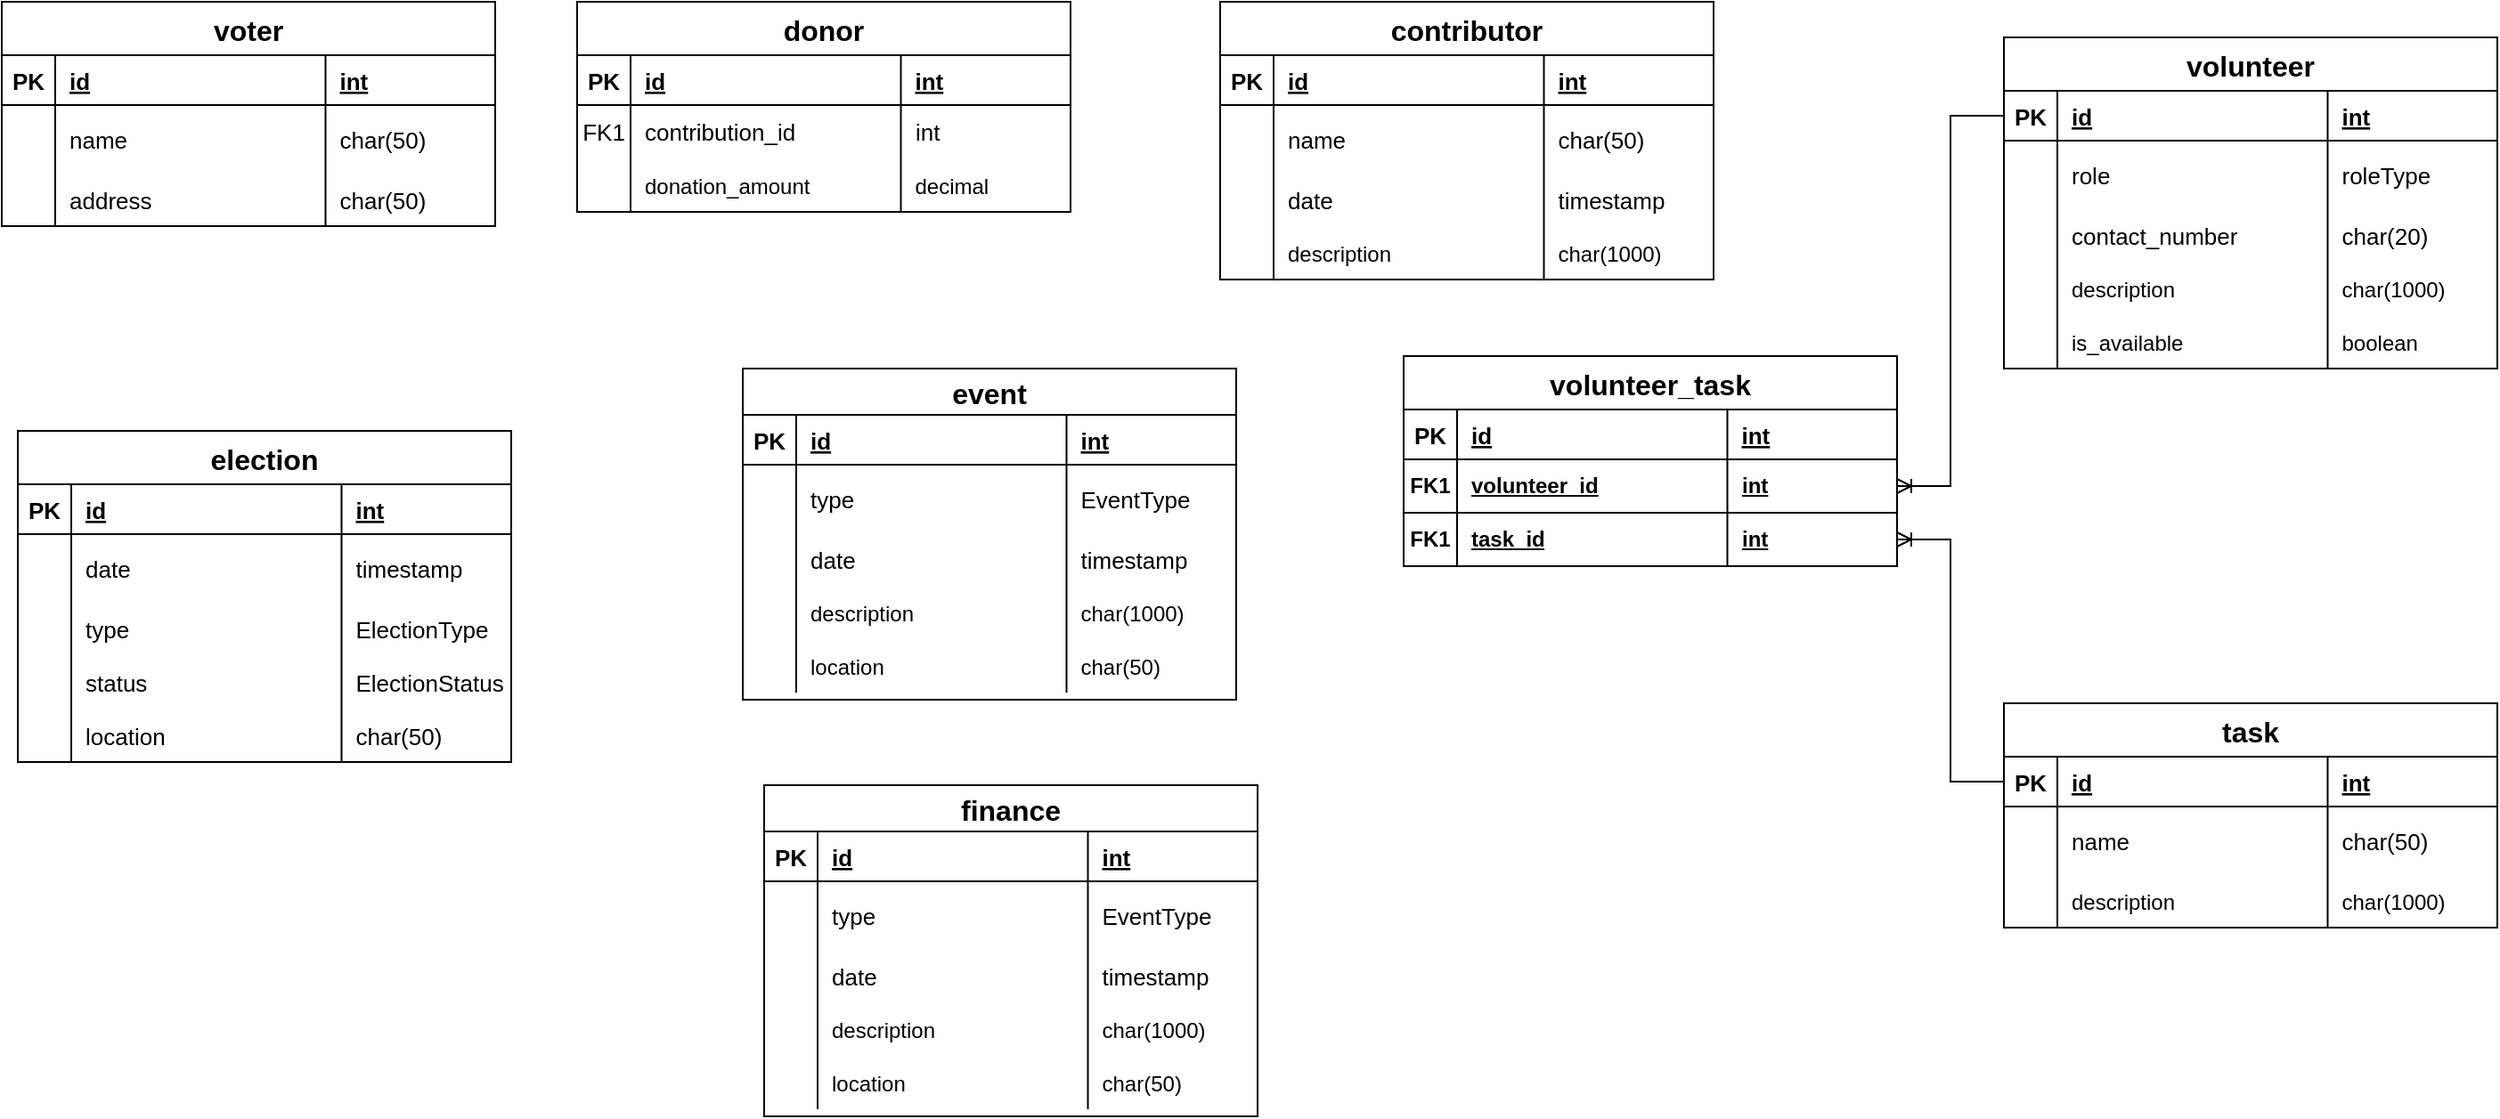 <mxfile version="24.1.0" type="github">
  <diagram id="R2lEEEUBdFMjLlhIrx00" name="Page-1">
    <mxGraphModel dx="1450" dy="930" grid="0" gridSize="10" guides="1" tooltips="1" connect="1" arrows="1" fold="1" page="0" pageScale="1" pageWidth="850" pageHeight="1100" math="0" shadow="0" extFonts="Permanent Marker^https://fonts.googleapis.com/css?family=Permanent+Marker">
      <root>
        <mxCell id="0" />
        <mxCell id="1" parent="0" />
        <mxCell id="C-vyLk0tnHw3VtMMgP7b-23" value="election" style="shape=table;startSize=30;container=1;collapsible=1;childLayout=tableLayout;fixedRows=1;rowLines=0;fontStyle=1;align=center;resizeLast=1;fillColor=#FFFFFF;strokeColor=#000000;fontSize=16;direction=east;flipH=0;flipV=0;" parent="1" vertex="1">
          <mxGeometry x="-100" y="177" width="277" height="186" as="geometry" />
        </mxCell>
        <mxCell id="C-vyLk0tnHw3VtMMgP7b-24" value="" style="shape=partialRectangle;collapsible=0;dropTarget=0;pointerEvents=0;fillColor=none;points=[[0,0.5],[1,0.5]];portConstraint=eastwest;top=0;left=0;right=0;bottom=1;" parent="C-vyLk0tnHw3VtMMgP7b-23" vertex="1">
          <mxGeometry y="30" width="277" height="28" as="geometry" />
        </mxCell>
        <mxCell id="C-vyLk0tnHw3VtMMgP7b-25" value="PK" style="shape=partialRectangle;overflow=hidden;connectable=0;fillColor=none;top=0;left=0;bottom=0;right=0;fontStyle=1;fontSize=13;" parent="C-vyLk0tnHw3VtMMgP7b-24" vertex="1">
          <mxGeometry width="30" height="28" as="geometry">
            <mxRectangle width="30" height="28" as="alternateBounds" />
          </mxGeometry>
        </mxCell>
        <mxCell id="C-vyLk0tnHw3VtMMgP7b-26" value="id" style="shape=partialRectangle;overflow=hidden;connectable=0;fillColor=none;top=0;left=0;bottom=0;right=0;align=left;spacingLeft=6;fontStyle=5;fontSize=13;" parent="C-vyLk0tnHw3VtMMgP7b-24" vertex="1">
          <mxGeometry x="30" width="151.75" height="28" as="geometry">
            <mxRectangle width="151.75" height="28" as="alternateBounds" />
          </mxGeometry>
        </mxCell>
        <mxCell id="NNGJsaR-nnO8Q21NY7YG-1" value="int" style="shape=partialRectangle;overflow=hidden;connectable=0;fillColor=none;top=0;left=0;bottom=0;right=0;align=left;spacingLeft=6;fontStyle=5;fontSize=13;" vertex="1" parent="C-vyLk0tnHw3VtMMgP7b-24">
          <mxGeometry x="181.75" width="95.25" height="28" as="geometry">
            <mxRectangle width="95.25" height="28" as="alternateBounds" />
          </mxGeometry>
        </mxCell>
        <mxCell id="C-vyLk0tnHw3VtMMgP7b-27" value="" style="shape=partialRectangle;collapsible=0;dropTarget=0;pointerEvents=0;fillColor=none;points=[[0,0.5],[1,0.5]];portConstraint=eastwest;top=0;left=0;right=0;bottom=0;" parent="C-vyLk0tnHw3VtMMgP7b-23" vertex="1">
          <mxGeometry y="58" width="277" height="38" as="geometry" />
        </mxCell>
        <mxCell id="C-vyLk0tnHw3VtMMgP7b-28" value="" style="shape=partialRectangle;overflow=hidden;connectable=0;fillColor=none;top=0;left=0;bottom=0;right=0;" parent="C-vyLk0tnHw3VtMMgP7b-27" vertex="1">
          <mxGeometry width="30" height="38" as="geometry">
            <mxRectangle width="30" height="38" as="alternateBounds" />
          </mxGeometry>
        </mxCell>
        <mxCell id="C-vyLk0tnHw3VtMMgP7b-29" value="date" style="shape=partialRectangle;overflow=hidden;connectable=0;fillColor=none;top=0;left=0;bottom=0;right=0;align=left;spacingLeft=6;fontColor=#000000;labelBackgroundColor=none;fontSize=13;" parent="C-vyLk0tnHw3VtMMgP7b-27" vertex="1">
          <mxGeometry x="30" width="151.75" height="38" as="geometry">
            <mxRectangle width="151.75" height="38" as="alternateBounds" />
          </mxGeometry>
        </mxCell>
        <mxCell id="NNGJsaR-nnO8Q21NY7YG-2" value="timestamp" style="shape=partialRectangle;overflow=hidden;connectable=0;fillColor=none;top=0;left=0;bottom=0;right=0;align=left;spacingLeft=6;fontColor=#000000;labelBackgroundColor=none;fontSize=13;" vertex="1" parent="C-vyLk0tnHw3VtMMgP7b-27">
          <mxGeometry x="181.75" width="95.25" height="38" as="geometry">
            <mxRectangle width="95.25" height="38" as="alternateBounds" />
          </mxGeometry>
        </mxCell>
        <mxCell id="NNGJsaR-nnO8Q21NY7YG-11" value="" style="shape=tableRow;horizontal=0;startSize=0;swimlaneHead=0;swimlaneBody=0;fillColor=none;collapsible=0;dropTarget=0;points=[[0,0.5],[1,0.5]];portConstraint=eastwest;top=0;left=0;right=0;bottom=0;" vertex="1" parent="C-vyLk0tnHw3VtMMgP7b-23">
          <mxGeometry y="96" width="277" height="30" as="geometry" />
        </mxCell>
        <mxCell id="NNGJsaR-nnO8Q21NY7YG-12" value="" style="shape=partialRectangle;connectable=0;fillColor=none;top=0;left=0;bottom=0;right=0;editable=1;overflow=hidden;" vertex="1" parent="NNGJsaR-nnO8Q21NY7YG-11">
          <mxGeometry width="30" height="30" as="geometry">
            <mxRectangle width="30" height="30" as="alternateBounds" />
          </mxGeometry>
        </mxCell>
        <mxCell id="NNGJsaR-nnO8Q21NY7YG-13" value="type" style="shape=partialRectangle;connectable=0;fillColor=none;top=0;left=0;bottom=0;right=0;align=left;spacingLeft=6;overflow=hidden;fontSize=13;" vertex="1" parent="NNGJsaR-nnO8Q21NY7YG-11">
          <mxGeometry x="30" width="151.75" height="30" as="geometry">
            <mxRectangle width="151.75" height="30" as="alternateBounds" />
          </mxGeometry>
        </mxCell>
        <mxCell id="NNGJsaR-nnO8Q21NY7YG-14" value="ElectionType" style="shape=partialRectangle;connectable=0;fillColor=none;top=0;left=0;bottom=0;right=0;align=left;spacingLeft=6;overflow=hidden;fontSize=13;" vertex="1" parent="NNGJsaR-nnO8Q21NY7YG-11">
          <mxGeometry x="181.75" width="95.25" height="30" as="geometry">
            <mxRectangle width="95.25" height="30" as="alternateBounds" />
          </mxGeometry>
        </mxCell>
        <mxCell id="NNGJsaR-nnO8Q21NY7YG-15" value="" style="shape=tableRow;horizontal=0;startSize=0;swimlaneHead=0;swimlaneBody=0;fillColor=none;collapsible=0;dropTarget=0;points=[[0,0.5],[1,0.5]];portConstraint=eastwest;top=0;left=0;right=0;bottom=0;" vertex="1" parent="C-vyLk0tnHw3VtMMgP7b-23">
          <mxGeometry y="126" width="277" height="30" as="geometry" />
        </mxCell>
        <mxCell id="NNGJsaR-nnO8Q21NY7YG-16" value="" style="shape=partialRectangle;connectable=0;fillColor=none;top=0;left=0;bottom=0;right=0;editable=1;overflow=hidden;" vertex="1" parent="NNGJsaR-nnO8Q21NY7YG-15">
          <mxGeometry width="30" height="30" as="geometry">
            <mxRectangle width="30" height="30" as="alternateBounds" />
          </mxGeometry>
        </mxCell>
        <mxCell id="NNGJsaR-nnO8Q21NY7YG-17" value="status" style="shape=partialRectangle;connectable=0;fillColor=none;top=0;left=0;bottom=0;right=0;align=left;spacingLeft=6;overflow=hidden;fontSize=13;" vertex="1" parent="NNGJsaR-nnO8Q21NY7YG-15">
          <mxGeometry x="30" width="151.75" height="30" as="geometry">
            <mxRectangle width="151.75" height="30" as="alternateBounds" />
          </mxGeometry>
        </mxCell>
        <mxCell id="NNGJsaR-nnO8Q21NY7YG-18" value="ElectionStatus" style="shape=partialRectangle;connectable=0;fillColor=none;top=0;left=0;bottom=0;right=0;align=left;spacingLeft=6;overflow=hidden;fontSize=13;" vertex="1" parent="NNGJsaR-nnO8Q21NY7YG-15">
          <mxGeometry x="181.75" width="95.25" height="30" as="geometry">
            <mxRectangle width="95.25" height="30" as="alternateBounds" />
          </mxGeometry>
        </mxCell>
        <mxCell id="NNGJsaR-nnO8Q21NY7YG-19" value="" style="shape=tableRow;horizontal=0;startSize=0;swimlaneHead=0;swimlaneBody=0;fillColor=none;collapsible=0;dropTarget=0;points=[[0,0.5],[1,0.5]];portConstraint=eastwest;top=0;left=0;right=0;bottom=0;" vertex="1" parent="C-vyLk0tnHw3VtMMgP7b-23">
          <mxGeometry y="156" width="277" height="30" as="geometry" />
        </mxCell>
        <mxCell id="NNGJsaR-nnO8Q21NY7YG-20" value="" style="shape=partialRectangle;connectable=0;fillColor=none;top=0;left=0;bottom=0;right=0;editable=1;overflow=hidden;" vertex="1" parent="NNGJsaR-nnO8Q21NY7YG-19">
          <mxGeometry width="30" height="30" as="geometry">
            <mxRectangle width="30" height="30" as="alternateBounds" />
          </mxGeometry>
        </mxCell>
        <mxCell id="NNGJsaR-nnO8Q21NY7YG-21" value="location" style="shape=partialRectangle;connectable=0;fillColor=none;top=0;left=0;bottom=0;right=0;align=left;spacingLeft=6;overflow=hidden;fontSize=13;" vertex="1" parent="NNGJsaR-nnO8Q21NY7YG-19">
          <mxGeometry x="30" width="151.75" height="30" as="geometry">
            <mxRectangle width="151.75" height="30" as="alternateBounds" />
          </mxGeometry>
        </mxCell>
        <mxCell id="NNGJsaR-nnO8Q21NY7YG-22" value="char(50)" style="shape=partialRectangle;connectable=0;fillColor=none;top=0;left=0;bottom=0;right=0;align=left;spacingLeft=6;overflow=hidden;fontSize=13;" vertex="1" parent="NNGJsaR-nnO8Q21NY7YG-19">
          <mxGeometry x="181.75" width="95.25" height="30" as="geometry">
            <mxRectangle width="95.25" height="30" as="alternateBounds" />
          </mxGeometry>
        </mxCell>
        <mxCell id="NNGJsaR-nnO8Q21NY7YG-23" value="voter" style="shape=table;startSize=30;container=1;collapsible=1;childLayout=tableLayout;fixedRows=1;rowLines=0;fontStyle=1;align=center;resizeLast=1;fillColor=#FFFFFF;strokeColor=#000000;fontSize=16;direction=east;flipH=0;flipV=0;" vertex="1" parent="1">
          <mxGeometry x="-109" y="-64" width="277" height="126" as="geometry" />
        </mxCell>
        <mxCell id="NNGJsaR-nnO8Q21NY7YG-24" value="" style="shape=partialRectangle;collapsible=0;dropTarget=0;pointerEvents=0;fillColor=none;points=[[0,0.5],[1,0.5]];portConstraint=eastwest;top=0;left=0;right=0;bottom=1;" vertex="1" parent="NNGJsaR-nnO8Q21NY7YG-23">
          <mxGeometry y="30" width="277" height="28" as="geometry" />
        </mxCell>
        <mxCell id="NNGJsaR-nnO8Q21NY7YG-25" value="PK" style="shape=partialRectangle;overflow=hidden;connectable=0;fillColor=none;top=0;left=0;bottom=0;right=0;fontStyle=1;fontSize=13;" vertex="1" parent="NNGJsaR-nnO8Q21NY7YG-24">
          <mxGeometry width="30" height="28" as="geometry">
            <mxRectangle width="30" height="28" as="alternateBounds" />
          </mxGeometry>
        </mxCell>
        <mxCell id="NNGJsaR-nnO8Q21NY7YG-26" value="id" style="shape=partialRectangle;overflow=hidden;connectable=0;fillColor=none;top=0;left=0;bottom=0;right=0;align=left;spacingLeft=6;fontStyle=5;fontSize=13;" vertex="1" parent="NNGJsaR-nnO8Q21NY7YG-24">
          <mxGeometry x="30" width="151.75" height="28" as="geometry">
            <mxRectangle width="151.75" height="28" as="alternateBounds" />
          </mxGeometry>
        </mxCell>
        <mxCell id="NNGJsaR-nnO8Q21NY7YG-27" value="int" style="shape=partialRectangle;overflow=hidden;connectable=0;fillColor=none;top=0;left=0;bottom=0;right=0;align=left;spacingLeft=6;fontStyle=5;fontSize=13;" vertex="1" parent="NNGJsaR-nnO8Q21NY7YG-24">
          <mxGeometry x="181.75" width="95.25" height="28" as="geometry">
            <mxRectangle width="95.25" height="28" as="alternateBounds" />
          </mxGeometry>
        </mxCell>
        <mxCell id="NNGJsaR-nnO8Q21NY7YG-28" value="" style="shape=partialRectangle;collapsible=0;dropTarget=0;pointerEvents=0;fillColor=none;points=[[0,0.5],[1,0.5]];portConstraint=eastwest;top=0;left=0;right=0;bottom=0;" vertex="1" parent="NNGJsaR-nnO8Q21NY7YG-23">
          <mxGeometry y="58" width="277" height="38" as="geometry" />
        </mxCell>
        <mxCell id="NNGJsaR-nnO8Q21NY7YG-29" value="" style="shape=partialRectangle;overflow=hidden;connectable=0;fillColor=none;top=0;left=0;bottom=0;right=0;" vertex="1" parent="NNGJsaR-nnO8Q21NY7YG-28">
          <mxGeometry width="30" height="38" as="geometry">
            <mxRectangle width="30" height="38" as="alternateBounds" />
          </mxGeometry>
        </mxCell>
        <mxCell id="NNGJsaR-nnO8Q21NY7YG-30" value="name" style="shape=partialRectangle;overflow=hidden;connectable=0;fillColor=none;top=0;left=0;bottom=0;right=0;align=left;spacingLeft=6;fontColor=#000000;labelBackgroundColor=none;fontSize=13;" vertex="1" parent="NNGJsaR-nnO8Q21NY7YG-28">
          <mxGeometry x="30" width="151.75" height="38" as="geometry">
            <mxRectangle width="151.75" height="38" as="alternateBounds" />
          </mxGeometry>
        </mxCell>
        <mxCell id="NNGJsaR-nnO8Q21NY7YG-31" value="char(50)" style="shape=partialRectangle;overflow=hidden;connectable=0;fillColor=none;top=0;left=0;bottom=0;right=0;align=left;spacingLeft=6;fontColor=#000000;labelBackgroundColor=none;fontSize=13;" vertex="1" parent="NNGJsaR-nnO8Q21NY7YG-28">
          <mxGeometry x="181.75" width="95.25" height="38" as="geometry">
            <mxRectangle width="95.25" height="38" as="alternateBounds" />
          </mxGeometry>
        </mxCell>
        <mxCell id="NNGJsaR-nnO8Q21NY7YG-32" value="" style="shape=tableRow;horizontal=0;startSize=0;swimlaneHead=0;swimlaneBody=0;fillColor=none;collapsible=0;dropTarget=0;points=[[0,0.5],[1,0.5]];portConstraint=eastwest;top=0;left=0;right=0;bottom=0;" vertex="1" parent="NNGJsaR-nnO8Q21NY7YG-23">
          <mxGeometry y="96" width="277" height="30" as="geometry" />
        </mxCell>
        <mxCell id="NNGJsaR-nnO8Q21NY7YG-33" value="" style="shape=partialRectangle;connectable=0;fillColor=none;top=0;left=0;bottom=0;right=0;editable=1;overflow=hidden;" vertex="1" parent="NNGJsaR-nnO8Q21NY7YG-32">
          <mxGeometry width="30" height="30" as="geometry">
            <mxRectangle width="30" height="30" as="alternateBounds" />
          </mxGeometry>
        </mxCell>
        <mxCell id="NNGJsaR-nnO8Q21NY7YG-34" value="address" style="shape=partialRectangle;connectable=0;fillColor=none;top=0;left=0;bottom=0;right=0;align=left;spacingLeft=6;overflow=hidden;fontSize=13;" vertex="1" parent="NNGJsaR-nnO8Q21NY7YG-32">
          <mxGeometry x="30" width="151.75" height="30" as="geometry">
            <mxRectangle width="151.75" height="30" as="alternateBounds" />
          </mxGeometry>
        </mxCell>
        <mxCell id="NNGJsaR-nnO8Q21NY7YG-35" value="char(50)" style="shape=partialRectangle;connectable=0;fillColor=none;top=0;left=0;bottom=0;right=0;align=left;spacingLeft=6;overflow=hidden;fontSize=13;" vertex="1" parent="NNGJsaR-nnO8Q21NY7YG-32">
          <mxGeometry x="181.75" width="95.25" height="30" as="geometry">
            <mxRectangle width="95.25" height="30" as="alternateBounds" />
          </mxGeometry>
        </mxCell>
        <mxCell id="NNGJsaR-nnO8Q21NY7YG-44" value="donor" style="shape=table;startSize=30;container=1;collapsible=1;childLayout=tableLayout;fixedRows=1;rowLines=0;fontStyle=1;align=center;resizeLast=1;fillColor=#FFFFFF;strokeColor=#000000;fontSize=16;direction=east;flipH=0;flipV=0;" vertex="1" parent="1">
          <mxGeometry x="214" y="-64" width="277" height="118" as="geometry" />
        </mxCell>
        <mxCell id="NNGJsaR-nnO8Q21NY7YG-45" value="" style="shape=partialRectangle;collapsible=0;dropTarget=0;pointerEvents=0;fillColor=none;points=[[0,0.5],[1,0.5]];portConstraint=eastwest;top=0;left=0;right=0;bottom=1;" vertex="1" parent="NNGJsaR-nnO8Q21NY7YG-44">
          <mxGeometry y="30" width="277" height="28" as="geometry" />
        </mxCell>
        <mxCell id="NNGJsaR-nnO8Q21NY7YG-46" value="PK" style="shape=partialRectangle;overflow=hidden;connectable=0;fillColor=none;top=0;left=0;bottom=0;right=0;fontStyle=1;fontSize=13;" vertex="1" parent="NNGJsaR-nnO8Q21NY7YG-45">
          <mxGeometry width="30" height="28" as="geometry">
            <mxRectangle width="30" height="28" as="alternateBounds" />
          </mxGeometry>
        </mxCell>
        <mxCell id="NNGJsaR-nnO8Q21NY7YG-47" value="id" style="shape=partialRectangle;overflow=hidden;connectable=0;fillColor=none;top=0;left=0;bottom=0;right=0;align=left;spacingLeft=6;fontStyle=5;fontSize=13;" vertex="1" parent="NNGJsaR-nnO8Q21NY7YG-45">
          <mxGeometry x="30" width="151.75" height="28" as="geometry">
            <mxRectangle width="151.75" height="28" as="alternateBounds" />
          </mxGeometry>
        </mxCell>
        <mxCell id="NNGJsaR-nnO8Q21NY7YG-48" value="int" style="shape=partialRectangle;overflow=hidden;connectable=0;fillColor=none;top=0;left=0;bottom=0;right=0;align=left;spacingLeft=6;fontStyle=5;fontSize=13;" vertex="1" parent="NNGJsaR-nnO8Q21NY7YG-45">
          <mxGeometry x="181.75" width="95.25" height="28" as="geometry">
            <mxRectangle width="95.25" height="28" as="alternateBounds" />
          </mxGeometry>
        </mxCell>
        <mxCell id="NNGJsaR-nnO8Q21NY7YG-77" value="" style="shape=tableRow;horizontal=0;startSize=0;swimlaneHead=0;swimlaneBody=0;fillColor=none;collapsible=0;dropTarget=0;points=[[0,0.5],[1,0.5]];portConstraint=eastwest;top=0;left=0;right=0;bottom=0;" vertex="1" parent="NNGJsaR-nnO8Q21NY7YG-44">
          <mxGeometry y="58" width="277" height="30" as="geometry" />
        </mxCell>
        <mxCell id="NNGJsaR-nnO8Q21NY7YG-78" value="FK1" style="shape=partialRectangle;connectable=0;fillColor=none;top=0;left=0;bottom=0;right=0;fontStyle=0;overflow=hidden;whiteSpace=wrap;html=1;fontSize=13;" vertex="1" parent="NNGJsaR-nnO8Q21NY7YG-77">
          <mxGeometry width="30" height="30" as="geometry">
            <mxRectangle width="30" height="30" as="alternateBounds" />
          </mxGeometry>
        </mxCell>
        <mxCell id="NNGJsaR-nnO8Q21NY7YG-79" value="contribution_id" style="shape=partialRectangle;connectable=0;fillColor=none;top=0;left=0;bottom=0;right=0;align=left;spacingLeft=6;fontStyle=0;overflow=hidden;whiteSpace=wrap;html=1;fontSize=13;" vertex="1" parent="NNGJsaR-nnO8Q21NY7YG-77">
          <mxGeometry x="30" width="151.75" height="30" as="geometry">
            <mxRectangle width="151.75" height="30" as="alternateBounds" />
          </mxGeometry>
        </mxCell>
        <mxCell id="NNGJsaR-nnO8Q21NY7YG-80" value="int" style="shape=partialRectangle;connectable=0;fillColor=none;top=0;left=0;bottom=0;right=0;align=left;spacingLeft=6;fontStyle=0;overflow=hidden;whiteSpace=wrap;html=1;fontSize=13;" vertex="1" parent="NNGJsaR-nnO8Q21NY7YG-77">
          <mxGeometry x="181.75" width="95.25" height="30" as="geometry">
            <mxRectangle width="95.25" height="30" as="alternateBounds" />
          </mxGeometry>
        </mxCell>
        <mxCell id="NNGJsaR-nnO8Q21NY7YG-81" value="" style="shape=tableRow;horizontal=0;startSize=0;swimlaneHead=0;swimlaneBody=0;fillColor=none;collapsible=0;dropTarget=0;points=[[0,0.5],[1,0.5]];portConstraint=eastwest;top=0;left=0;right=0;bottom=0;" vertex="1" parent="NNGJsaR-nnO8Q21NY7YG-44">
          <mxGeometry y="88" width="277" height="30" as="geometry" />
        </mxCell>
        <mxCell id="NNGJsaR-nnO8Q21NY7YG-82" value="" style="shape=partialRectangle;connectable=0;fillColor=none;top=0;left=0;bottom=0;right=0;editable=1;overflow=hidden;" vertex="1" parent="NNGJsaR-nnO8Q21NY7YG-81">
          <mxGeometry width="30" height="30" as="geometry">
            <mxRectangle width="30" height="30" as="alternateBounds" />
          </mxGeometry>
        </mxCell>
        <mxCell id="NNGJsaR-nnO8Q21NY7YG-83" value="donation_amount" style="shape=partialRectangle;connectable=0;fillColor=none;top=0;left=0;bottom=0;right=0;align=left;spacingLeft=6;overflow=hidden;" vertex="1" parent="NNGJsaR-nnO8Q21NY7YG-81">
          <mxGeometry x="30" width="151.75" height="30" as="geometry">
            <mxRectangle width="151.75" height="30" as="alternateBounds" />
          </mxGeometry>
        </mxCell>
        <mxCell id="NNGJsaR-nnO8Q21NY7YG-84" value="decimal" style="shape=partialRectangle;connectable=0;fillColor=none;top=0;left=0;bottom=0;right=0;align=left;spacingLeft=6;overflow=hidden;" vertex="1" parent="NNGJsaR-nnO8Q21NY7YG-81">
          <mxGeometry x="181.75" width="95.25" height="30" as="geometry">
            <mxRectangle width="95.25" height="30" as="alternateBounds" />
          </mxGeometry>
        </mxCell>
        <mxCell id="NNGJsaR-nnO8Q21NY7YG-60" value="contributor" style="shape=table;startSize=30;container=1;collapsible=1;childLayout=tableLayout;fixedRows=1;rowLines=0;fontStyle=1;align=center;resizeLast=1;fillColor=#FFFFFF;strokeColor=#000000;fontSize=16;direction=east;flipH=0;flipV=0;" vertex="1" parent="1">
          <mxGeometry x="575" y="-64" width="277" height="156" as="geometry" />
        </mxCell>
        <mxCell id="NNGJsaR-nnO8Q21NY7YG-61" value="" style="shape=partialRectangle;collapsible=0;dropTarget=0;pointerEvents=0;fillColor=none;points=[[0,0.5],[1,0.5]];portConstraint=eastwest;top=0;left=0;right=0;bottom=1;" vertex="1" parent="NNGJsaR-nnO8Q21NY7YG-60">
          <mxGeometry y="30" width="277" height="28" as="geometry" />
        </mxCell>
        <mxCell id="NNGJsaR-nnO8Q21NY7YG-62" value="PK" style="shape=partialRectangle;overflow=hidden;connectable=0;fillColor=none;top=0;left=0;bottom=0;right=0;fontStyle=1;fontSize=13;" vertex="1" parent="NNGJsaR-nnO8Q21NY7YG-61">
          <mxGeometry width="30" height="28" as="geometry">
            <mxRectangle width="30" height="28" as="alternateBounds" />
          </mxGeometry>
        </mxCell>
        <mxCell id="NNGJsaR-nnO8Q21NY7YG-63" value="id" style="shape=partialRectangle;overflow=hidden;connectable=0;fillColor=none;top=0;left=0;bottom=0;right=0;align=left;spacingLeft=6;fontStyle=5;fontSize=13;" vertex="1" parent="NNGJsaR-nnO8Q21NY7YG-61">
          <mxGeometry x="30" width="151.75" height="28" as="geometry">
            <mxRectangle width="151.75" height="28" as="alternateBounds" />
          </mxGeometry>
        </mxCell>
        <mxCell id="NNGJsaR-nnO8Q21NY7YG-64" value="int" style="shape=partialRectangle;overflow=hidden;connectable=0;fillColor=none;top=0;left=0;bottom=0;right=0;align=left;spacingLeft=6;fontStyle=5;fontSize=13;" vertex="1" parent="NNGJsaR-nnO8Q21NY7YG-61">
          <mxGeometry x="181.75" width="95.25" height="28" as="geometry">
            <mxRectangle width="95.25" height="28" as="alternateBounds" />
          </mxGeometry>
        </mxCell>
        <mxCell id="NNGJsaR-nnO8Q21NY7YG-65" value="" style="shape=partialRectangle;collapsible=0;dropTarget=0;pointerEvents=0;fillColor=none;points=[[0,0.5],[1,0.5]];portConstraint=eastwest;top=0;left=0;right=0;bottom=0;" vertex="1" parent="NNGJsaR-nnO8Q21NY7YG-60">
          <mxGeometry y="58" width="277" height="38" as="geometry" />
        </mxCell>
        <mxCell id="NNGJsaR-nnO8Q21NY7YG-66" value="" style="shape=partialRectangle;overflow=hidden;connectable=0;fillColor=none;top=0;left=0;bottom=0;right=0;" vertex="1" parent="NNGJsaR-nnO8Q21NY7YG-65">
          <mxGeometry width="30" height="38" as="geometry">
            <mxRectangle width="30" height="38" as="alternateBounds" />
          </mxGeometry>
        </mxCell>
        <mxCell id="NNGJsaR-nnO8Q21NY7YG-67" value="name" style="shape=partialRectangle;overflow=hidden;connectable=0;fillColor=none;top=0;left=0;bottom=0;right=0;align=left;spacingLeft=6;fontColor=#000000;labelBackgroundColor=none;fontSize=13;" vertex="1" parent="NNGJsaR-nnO8Q21NY7YG-65">
          <mxGeometry x="30" width="151.75" height="38" as="geometry">
            <mxRectangle width="151.75" height="38" as="alternateBounds" />
          </mxGeometry>
        </mxCell>
        <mxCell id="NNGJsaR-nnO8Q21NY7YG-68" value="char(50)" style="shape=partialRectangle;overflow=hidden;connectable=0;fillColor=none;top=0;left=0;bottom=0;right=0;align=left;spacingLeft=6;fontColor=#000000;labelBackgroundColor=none;fontSize=13;" vertex="1" parent="NNGJsaR-nnO8Q21NY7YG-65">
          <mxGeometry x="181.75" width="95.25" height="38" as="geometry">
            <mxRectangle width="95.25" height="38" as="alternateBounds" />
          </mxGeometry>
        </mxCell>
        <mxCell id="NNGJsaR-nnO8Q21NY7YG-69" value="" style="shape=tableRow;horizontal=0;startSize=0;swimlaneHead=0;swimlaneBody=0;fillColor=none;collapsible=0;dropTarget=0;points=[[0,0.5],[1,0.5]];portConstraint=eastwest;top=0;left=0;right=0;bottom=0;" vertex="1" parent="NNGJsaR-nnO8Q21NY7YG-60">
          <mxGeometry y="96" width="277" height="30" as="geometry" />
        </mxCell>
        <mxCell id="NNGJsaR-nnO8Q21NY7YG-70" value="" style="shape=partialRectangle;connectable=0;fillColor=none;top=0;left=0;bottom=0;right=0;editable=1;overflow=hidden;" vertex="1" parent="NNGJsaR-nnO8Q21NY7YG-69">
          <mxGeometry width="30" height="30" as="geometry">
            <mxRectangle width="30" height="30" as="alternateBounds" />
          </mxGeometry>
        </mxCell>
        <mxCell id="NNGJsaR-nnO8Q21NY7YG-71" value="date" style="shape=partialRectangle;connectable=0;fillColor=none;top=0;left=0;bottom=0;right=0;align=left;spacingLeft=6;overflow=hidden;fontSize=13;" vertex="1" parent="NNGJsaR-nnO8Q21NY7YG-69">
          <mxGeometry x="30" width="151.75" height="30" as="geometry">
            <mxRectangle width="151.75" height="30" as="alternateBounds" />
          </mxGeometry>
        </mxCell>
        <mxCell id="NNGJsaR-nnO8Q21NY7YG-72" value="timestamp" style="shape=partialRectangle;connectable=0;fillColor=none;top=0;left=0;bottom=0;right=0;align=left;spacingLeft=6;overflow=hidden;fontSize=13;" vertex="1" parent="NNGJsaR-nnO8Q21NY7YG-69">
          <mxGeometry x="181.75" width="95.25" height="30" as="geometry">
            <mxRectangle width="95.25" height="30" as="alternateBounds" />
          </mxGeometry>
        </mxCell>
        <mxCell id="NNGJsaR-nnO8Q21NY7YG-89" value="" style="shape=tableRow;horizontal=0;startSize=0;swimlaneHead=0;swimlaneBody=0;fillColor=none;collapsible=0;dropTarget=0;points=[[0,0.5],[1,0.5]];portConstraint=eastwest;top=0;left=0;right=0;bottom=0;" vertex="1" parent="NNGJsaR-nnO8Q21NY7YG-60">
          <mxGeometry y="126" width="277" height="30" as="geometry" />
        </mxCell>
        <mxCell id="NNGJsaR-nnO8Q21NY7YG-90" value="" style="shape=partialRectangle;connectable=0;fillColor=none;top=0;left=0;bottom=0;right=0;editable=1;overflow=hidden;" vertex="1" parent="NNGJsaR-nnO8Q21NY7YG-89">
          <mxGeometry width="30" height="30" as="geometry">
            <mxRectangle width="30" height="30" as="alternateBounds" />
          </mxGeometry>
        </mxCell>
        <mxCell id="NNGJsaR-nnO8Q21NY7YG-91" value="description" style="shape=partialRectangle;connectable=0;fillColor=none;top=0;left=0;bottom=0;right=0;align=left;spacingLeft=6;overflow=hidden;" vertex="1" parent="NNGJsaR-nnO8Q21NY7YG-89">
          <mxGeometry x="30" width="151.75" height="30" as="geometry">
            <mxRectangle width="151.75" height="30" as="alternateBounds" />
          </mxGeometry>
        </mxCell>
        <mxCell id="NNGJsaR-nnO8Q21NY7YG-92" value="char(1000)" style="shape=partialRectangle;connectable=0;fillColor=none;top=0;left=0;bottom=0;right=0;align=left;spacingLeft=6;overflow=hidden;" vertex="1" parent="NNGJsaR-nnO8Q21NY7YG-89">
          <mxGeometry x="181.75" width="95.25" height="30" as="geometry">
            <mxRectangle width="95.25" height="30" as="alternateBounds" />
          </mxGeometry>
        </mxCell>
        <mxCell id="NNGJsaR-nnO8Q21NY7YG-106" value="volunteer" style="shape=table;startSize=30;container=1;collapsible=1;childLayout=tableLayout;fixedRows=1;rowLines=0;fontStyle=1;align=center;resizeLast=1;fillColor=#FFFFFF;strokeColor=#000000;fontSize=16;direction=east;flipH=0;flipV=0;" vertex="1" parent="1">
          <mxGeometry x="1015" y="-44" width="277" height="186" as="geometry" />
        </mxCell>
        <mxCell id="NNGJsaR-nnO8Q21NY7YG-107" value="" style="shape=partialRectangle;collapsible=0;dropTarget=0;pointerEvents=0;fillColor=none;points=[[0,0.5],[1,0.5]];portConstraint=eastwest;top=0;left=0;right=0;bottom=1;" vertex="1" parent="NNGJsaR-nnO8Q21NY7YG-106">
          <mxGeometry y="30" width="277" height="28" as="geometry" />
        </mxCell>
        <mxCell id="NNGJsaR-nnO8Q21NY7YG-108" value="PK" style="shape=partialRectangle;overflow=hidden;connectable=0;fillColor=none;top=0;left=0;bottom=0;right=0;fontStyle=1;fontSize=13;" vertex="1" parent="NNGJsaR-nnO8Q21NY7YG-107">
          <mxGeometry width="30" height="28" as="geometry">
            <mxRectangle width="30" height="28" as="alternateBounds" />
          </mxGeometry>
        </mxCell>
        <mxCell id="NNGJsaR-nnO8Q21NY7YG-109" value="id" style="shape=partialRectangle;overflow=hidden;connectable=0;fillColor=none;top=0;left=0;bottom=0;right=0;align=left;spacingLeft=6;fontStyle=5;fontSize=13;" vertex="1" parent="NNGJsaR-nnO8Q21NY7YG-107">
          <mxGeometry x="30" width="151.75" height="28" as="geometry">
            <mxRectangle width="151.75" height="28" as="alternateBounds" />
          </mxGeometry>
        </mxCell>
        <mxCell id="NNGJsaR-nnO8Q21NY7YG-110" value="int" style="shape=partialRectangle;overflow=hidden;connectable=0;fillColor=none;top=0;left=0;bottom=0;right=0;align=left;spacingLeft=6;fontStyle=5;fontSize=13;" vertex="1" parent="NNGJsaR-nnO8Q21NY7YG-107">
          <mxGeometry x="181.75" width="95.25" height="28" as="geometry">
            <mxRectangle width="95.25" height="28" as="alternateBounds" />
          </mxGeometry>
        </mxCell>
        <mxCell id="NNGJsaR-nnO8Q21NY7YG-111" value="" style="shape=partialRectangle;collapsible=0;dropTarget=0;pointerEvents=0;fillColor=none;points=[[0,0.5],[1,0.5]];portConstraint=eastwest;top=0;left=0;right=0;bottom=0;" vertex="1" parent="NNGJsaR-nnO8Q21NY7YG-106">
          <mxGeometry y="58" width="277" height="38" as="geometry" />
        </mxCell>
        <mxCell id="NNGJsaR-nnO8Q21NY7YG-112" value="" style="shape=partialRectangle;overflow=hidden;connectable=0;fillColor=none;top=0;left=0;bottom=0;right=0;" vertex="1" parent="NNGJsaR-nnO8Q21NY7YG-111">
          <mxGeometry width="30" height="38" as="geometry">
            <mxRectangle width="30" height="38" as="alternateBounds" />
          </mxGeometry>
        </mxCell>
        <mxCell id="NNGJsaR-nnO8Q21NY7YG-113" value="role" style="shape=partialRectangle;overflow=hidden;connectable=0;fillColor=none;top=0;left=0;bottom=0;right=0;align=left;spacingLeft=6;fontColor=#000000;labelBackgroundColor=none;fontSize=13;" vertex="1" parent="NNGJsaR-nnO8Q21NY7YG-111">
          <mxGeometry x="30" width="151.75" height="38" as="geometry">
            <mxRectangle width="151.75" height="38" as="alternateBounds" />
          </mxGeometry>
        </mxCell>
        <mxCell id="NNGJsaR-nnO8Q21NY7YG-114" value="roleType" style="shape=partialRectangle;overflow=hidden;connectable=0;fillColor=none;top=0;left=0;bottom=0;right=0;align=left;spacingLeft=6;fontColor=#000000;labelBackgroundColor=none;fontSize=13;" vertex="1" parent="NNGJsaR-nnO8Q21NY7YG-111">
          <mxGeometry x="181.75" width="95.25" height="38" as="geometry">
            <mxRectangle width="95.25" height="38" as="alternateBounds" />
          </mxGeometry>
        </mxCell>
        <mxCell id="NNGJsaR-nnO8Q21NY7YG-115" value="" style="shape=tableRow;horizontal=0;startSize=0;swimlaneHead=0;swimlaneBody=0;fillColor=none;collapsible=0;dropTarget=0;points=[[0,0.5],[1,0.5]];portConstraint=eastwest;top=0;left=0;right=0;bottom=0;" vertex="1" parent="NNGJsaR-nnO8Q21NY7YG-106">
          <mxGeometry y="96" width="277" height="30" as="geometry" />
        </mxCell>
        <mxCell id="NNGJsaR-nnO8Q21NY7YG-116" value="" style="shape=partialRectangle;connectable=0;fillColor=none;top=0;left=0;bottom=0;right=0;editable=1;overflow=hidden;" vertex="1" parent="NNGJsaR-nnO8Q21NY7YG-115">
          <mxGeometry width="30" height="30" as="geometry">
            <mxRectangle width="30" height="30" as="alternateBounds" />
          </mxGeometry>
        </mxCell>
        <mxCell id="NNGJsaR-nnO8Q21NY7YG-117" value="contact_number" style="shape=partialRectangle;connectable=0;fillColor=none;top=0;left=0;bottom=0;right=0;align=left;spacingLeft=6;overflow=hidden;fontSize=13;" vertex="1" parent="NNGJsaR-nnO8Q21NY7YG-115">
          <mxGeometry x="30" width="151.75" height="30" as="geometry">
            <mxRectangle width="151.75" height="30" as="alternateBounds" />
          </mxGeometry>
        </mxCell>
        <mxCell id="NNGJsaR-nnO8Q21NY7YG-118" value="char(20)" style="shape=partialRectangle;connectable=0;fillColor=none;top=0;left=0;bottom=0;right=0;align=left;spacingLeft=6;overflow=hidden;fontSize=13;" vertex="1" parent="NNGJsaR-nnO8Q21NY7YG-115">
          <mxGeometry x="181.75" width="95.25" height="30" as="geometry">
            <mxRectangle width="95.25" height="30" as="alternateBounds" />
          </mxGeometry>
        </mxCell>
        <mxCell id="NNGJsaR-nnO8Q21NY7YG-119" value="" style="shape=tableRow;horizontal=0;startSize=0;swimlaneHead=0;swimlaneBody=0;fillColor=none;collapsible=0;dropTarget=0;points=[[0,0.5],[1,0.5]];portConstraint=eastwest;top=0;left=0;right=0;bottom=0;" vertex="1" parent="NNGJsaR-nnO8Q21NY7YG-106">
          <mxGeometry y="126" width="277" height="30" as="geometry" />
        </mxCell>
        <mxCell id="NNGJsaR-nnO8Q21NY7YG-120" value="" style="shape=partialRectangle;connectable=0;fillColor=none;top=0;left=0;bottom=0;right=0;editable=1;overflow=hidden;" vertex="1" parent="NNGJsaR-nnO8Q21NY7YG-119">
          <mxGeometry width="30" height="30" as="geometry">
            <mxRectangle width="30" height="30" as="alternateBounds" />
          </mxGeometry>
        </mxCell>
        <mxCell id="NNGJsaR-nnO8Q21NY7YG-121" value="description" style="shape=partialRectangle;connectable=0;fillColor=none;top=0;left=0;bottom=0;right=0;align=left;spacingLeft=6;overflow=hidden;" vertex="1" parent="NNGJsaR-nnO8Q21NY7YG-119">
          <mxGeometry x="30" width="151.75" height="30" as="geometry">
            <mxRectangle width="151.75" height="30" as="alternateBounds" />
          </mxGeometry>
        </mxCell>
        <mxCell id="NNGJsaR-nnO8Q21NY7YG-122" value="char(1000)" style="shape=partialRectangle;connectable=0;fillColor=none;top=0;left=0;bottom=0;right=0;align=left;spacingLeft=6;overflow=hidden;" vertex="1" parent="NNGJsaR-nnO8Q21NY7YG-119">
          <mxGeometry x="181.75" width="95.25" height="30" as="geometry">
            <mxRectangle width="95.25" height="30" as="alternateBounds" />
          </mxGeometry>
        </mxCell>
        <mxCell id="NNGJsaR-nnO8Q21NY7YG-180" value="" style="shape=tableRow;horizontal=0;startSize=0;swimlaneHead=0;swimlaneBody=0;fillColor=none;collapsible=0;dropTarget=0;points=[[0,0.5],[1,0.5]];portConstraint=eastwest;top=0;left=0;right=0;bottom=0;" vertex="1" parent="NNGJsaR-nnO8Q21NY7YG-106">
          <mxGeometry y="156" width="277" height="30" as="geometry" />
        </mxCell>
        <mxCell id="NNGJsaR-nnO8Q21NY7YG-181" value="" style="shape=partialRectangle;connectable=0;fillColor=none;top=0;left=0;bottom=0;right=0;editable=1;overflow=hidden;" vertex="1" parent="NNGJsaR-nnO8Q21NY7YG-180">
          <mxGeometry width="30" height="30" as="geometry">
            <mxRectangle width="30" height="30" as="alternateBounds" />
          </mxGeometry>
        </mxCell>
        <mxCell id="NNGJsaR-nnO8Q21NY7YG-182" value="is_available" style="shape=partialRectangle;connectable=0;fillColor=none;top=0;left=0;bottom=0;right=0;align=left;spacingLeft=6;overflow=hidden;" vertex="1" parent="NNGJsaR-nnO8Q21NY7YG-180">
          <mxGeometry x="30" width="151.75" height="30" as="geometry">
            <mxRectangle width="151.75" height="30" as="alternateBounds" />
          </mxGeometry>
        </mxCell>
        <mxCell id="NNGJsaR-nnO8Q21NY7YG-183" value="boolean" style="shape=partialRectangle;connectable=0;fillColor=none;top=0;left=0;bottom=0;right=0;align=left;spacingLeft=6;overflow=hidden;" vertex="1" parent="NNGJsaR-nnO8Q21NY7YG-180">
          <mxGeometry x="181.75" width="95.25" height="30" as="geometry">
            <mxRectangle width="95.25" height="30" as="alternateBounds" />
          </mxGeometry>
        </mxCell>
        <mxCell id="NNGJsaR-nnO8Q21NY7YG-127" value="task" style="shape=table;startSize=30;container=1;collapsible=1;childLayout=tableLayout;fixedRows=1;rowLines=0;fontStyle=1;align=center;resizeLast=1;fillColor=#FFFFFF;strokeColor=#000000;fontSize=16;direction=east;flipH=0;flipV=0;" vertex="1" parent="1">
          <mxGeometry x="1015" y="330" width="277" height="126" as="geometry" />
        </mxCell>
        <mxCell id="NNGJsaR-nnO8Q21NY7YG-128" value="" style="shape=partialRectangle;collapsible=0;dropTarget=0;pointerEvents=0;fillColor=none;points=[[0,0.5],[1,0.5]];portConstraint=eastwest;top=0;left=0;right=0;bottom=1;" vertex="1" parent="NNGJsaR-nnO8Q21NY7YG-127">
          <mxGeometry y="30" width="277" height="28" as="geometry" />
        </mxCell>
        <mxCell id="NNGJsaR-nnO8Q21NY7YG-129" value="PK" style="shape=partialRectangle;overflow=hidden;connectable=0;fillColor=none;top=0;left=0;bottom=0;right=0;fontStyle=1;fontSize=13;" vertex="1" parent="NNGJsaR-nnO8Q21NY7YG-128">
          <mxGeometry width="30" height="28" as="geometry">
            <mxRectangle width="30" height="28" as="alternateBounds" />
          </mxGeometry>
        </mxCell>
        <mxCell id="NNGJsaR-nnO8Q21NY7YG-130" value="id" style="shape=partialRectangle;overflow=hidden;connectable=0;fillColor=none;top=0;left=0;bottom=0;right=0;align=left;spacingLeft=6;fontStyle=5;fontSize=13;" vertex="1" parent="NNGJsaR-nnO8Q21NY7YG-128">
          <mxGeometry x="30" width="151.75" height="28" as="geometry">
            <mxRectangle width="151.75" height="28" as="alternateBounds" />
          </mxGeometry>
        </mxCell>
        <mxCell id="NNGJsaR-nnO8Q21NY7YG-131" value="int" style="shape=partialRectangle;overflow=hidden;connectable=0;fillColor=none;top=0;left=0;bottom=0;right=0;align=left;spacingLeft=6;fontStyle=5;fontSize=13;" vertex="1" parent="NNGJsaR-nnO8Q21NY7YG-128">
          <mxGeometry x="181.75" width="95.25" height="28" as="geometry">
            <mxRectangle width="95.25" height="28" as="alternateBounds" />
          </mxGeometry>
        </mxCell>
        <mxCell id="NNGJsaR-nnO8Q21NY7YG-132" value="" style="shape=partialRectangle;collapsible=0;dropTarget=0;pointerEvents=0;fillColor=none;points=[[0,0.5],[1,0.5]];portConstraint=eastwest;top=0;left=0;right=0;bottom=0;" vertex="1" parent="NNGJsaR-nnO8Q21NY7YG-127">
          <mxGeometry y="58" width="277" height="38" as="geometry" />
        </mxCell>
        <mxCell id="NNGJsaR-nnO8Q21NY7YG-133" value="" style="shape=partialRectangle;overflow=hidden;connectable=0;fillColor=none;top=0;left=0;bottom=0;right=0;" vertex="1" parent="NNGJsaR-nnO8Q21NY7YG-132">
          <mxGeometry width="30" height="38" as="geometry">
            <mxRectangle width="30" height="38" as="alternateBounds" />
          </mxGeometry>
        </mxCell>
        <mxCell id="NNGJsaR-nnO8Q21NY7YG-134" value="name" style="shape=partialRectangle;overflow=hidden;connectable=0;fillColor=none;top=0;left=0;bottom=0;right=0;align=left;spacingLeft=6;fontColor=#000000;labelBackgroundColor=none;fontSize=13;" vertex="1" parent="NNGJsaR-nnO8Q21NY7YG-132">
          <mxGeometry x="30" width="151.75" height="38" as="geometry">
            <mxRectangle width="151.75" height="38" as="alternateBounds" />
          </mxGeometry>
        </mxCell>
        <mxCell id="NNGJsaR-nnO8Q21NY7YG-135" value="char(50)" style="shape=partialRectangle;overflow=hidden;connectable=0;fillColor=none;top=0;left=0;bottom=0;right=0;align=left;spacingLeft=6;fontColor=#000000;labelBackgroundColor=none;fontSize=13;" vertex="1" parent="NNGJsaR-nnO8Q21NY7YG-132">
          <mxGeometry x="181.75" width="95.25" height="38" as="geometry">
            <mxRectangle width="95.25" height="38" as="alternateBounds" />
          </mxGeometry>
        </mxCell>
        <mxCell id="NNGJsaR-nnO8Q21NY7YG-140" value="" style="shape=tableRow;horizontal=0;startSize=0;swimlaneHead=0;swimlaneBody=0;fillColor=none;collapsible=0;dropTarget=0;points=[[0,0.5],[1,0.5]];portConstraint=eastwest;top=0;left=0;right=0;bottom=0;" vertex="1" parent="NNGJsaR-nnO8Q21NY7YG-127">
          <mxGeometry y="96" width="277" height="30" as="geometry" />
        </mxCell>
        <mxCell id="NNGJsaR-nnO8Q21NY7YG-141" value="" style="shape=partialRectangle;connectable=0;fillColor=none;top=0;left=0;bottom=0;right=0;editable=1;overflow=hidden;" vertex="1" parent="NNGJsaR-nnO8Q21NY7YG-140">
          <mxGeometry width="30" height="30" as="geometry">
            <mxRectangle width="30" height="30" as="alternateBounds" />
          </mxGeometry>
        </mxCell>
        <mxCell id="NNGJsaR-nnO8Q21NY7YG-142" value="description" style="shape=partialRectangle;connectable=0;fillColor=none;top=0;left=0;bottom=0;right=0;align=left;spacingLeft=6;overflow=hidden;" vertex="1" parent="NNGJsaR-nnO8Q21NY7YG-140">
          <mxGeometry x="30" width="151.75" height="30" as="geometry">
            <mxRectangle width="151.75" height="30" as="alternateBounds" />
          </mxGeometry>
        </mxCell>
        <mxCell id="NNGJsaR-nnO8Q21NY7YG-143" value="char(1000)" style="shape=partialRectangle;connectable=0;fillColor=none;top=0;left=0;bottom=0;right=0;align=left;spacingLeft=6;overflow=hidden;" vertex="1" parent="NNGJsaR-nnO8Q21NY7YG-140">
          <mxGeometry x="181.75" width="95.25" height="30" as="geometry">
            <mxRectangle width="95.25" height="30" as="alternateBounds" />
          </mxGeometry>
        </mxCell>
        <mxCell id="NNGJsaR-nnO8Q21NY7YG-148" value="volunteer_task" style="shape=table;startSize=30;container=1;collapsible=1;childLayout=tableLayout;fixedRows=1;rowLines=0;fontStyle=1;align=center;resizeLast=1;fillColor=#FFFFFF;strokeColor=#000000;fontSize=16;direction=east;flipH=0;flipV=0;" vertex="1" parent="1">
          <mxGeometry x="678" y="135" width="277" height="118" as="geometry" />
        </mxCell>
        <mxCell id="NNGJsaR-nnO8Q21NY7YG-149" value="" style="shape=partialRectangle;collapsible=0;dropTarget=0;pointerEvents=0;fillColor=none;points=[[0,0.5],[1,0.5]];portConstraint=eastwest;top=0;left=0;right=0;bottom=1;" vertex="1" parent="NNGJsaR-nnO8Q21NY7YG-148">
          <mxGeometry y="30" width="277" height="28" as="geometry" />
        </mxCell>
        <mxCell id="NNGJsaR-nnO8Q21NY7YG-150" value="PK" style="shape=partialRectangle;overflow=hidden;connectable=0;fillColor=none;top=0;left=0;bottom=0;right=0;fontStyle=1;fontSize=13;" vertex="1" parent="NNGJsaR-nnO8Q21NY7YG-149">
          <mxGeometry width="30" height="28" as="geometry">
            <mxRectangle width="30" height="28" as="alternateBounds" />
          </mxGeometry>
        </mxCell>
        <mxCell id="NNGJsaR-nnO8Q21NY7YG-151" value="id" style="shape=partialRectangle;overflow=hidden;connectable=0;fillColor=none;top=0;left=0;bottom=0;right=0;align=left;spacingLeft=6;fontStyle=5;fontSize=13;" vertex="1" parent="NNGJsaR-nnO8Q21NY7YG-149">
          <mxGeometry x="30" width="151.75" height="28" as="geometry">
            <mxRectangle width="151.75" height="28" as="alternateBounds" />
          </mxGeometry>
        </mxCell>
        <mxCell id="NNGJsaR-nnO8Q21NY7YG-152" value="int" style="shape=partialRectangle;overflow=hidden;connectable=0;fillColor=none;top=0;left=0;bottom=0;right=0;align=left;spacingLeft=6;fontStyle=5;fontSize=13;" vertex="1" parent="NNGJsaR-nnO8Q21NY7YG-149">
          <mxGeometry x="181.75" width="95.25" height="28" as="geometry">
            <mxRectangle width="95.25" height="28" as="alternateBounds" />
          </mxGeometry>
        </mxCell>
        <mxCell id="NNGJsaR-nnO8Q21NY7YG-169" value="" style="shape=tableRow;horizontal=0;startSize=0;swimlaneHead=0;swimlaneBody=0;fillColor=none;collapsible=0;dropTarget=0;points=[[0,0.5],[1,0.5]];portConstraint=eastwest;top=0;left=0;right=0;bottom=1;" vertex="1" parent="NNGJsaR-nnO8Q21NY7YG-148">
          <mxGeometry y="58" width="277" height="30" as="geometry" />
        </mxCell>
        <mxCell id="NNGJsaR-nnO8Q21NY7YG-170" value="FK1" style="shape=partialRectangle;connectable=0;fillColor=none;top=0;left=0;bottom=0;right=0;fontStyle=1;overflow=hidden;whiteSpace=wrap;html=1;" vertex="1" parent="NNGJsaR-nnO8Q21NY7YG-169">
          <mxGeometry width="30" height="30" as="geometry">
            <mxRectangle width="30" height="30" as="alternateBounds" />
          </mxGeometry>
        </mxCell>
        <mxCell id="NNGJsaR-nnO8Q21NY7YG-171" value="volunteer_id&lt;span style=&quot;white-space: pre;&quot;&gt;&#x9;&lt;/span&gt;" style="shape=partialRectangle;connectable=0;fillColor=none;top=0;left=0;bottom=0;right=0;align=left;spacingLeft=6;fontStyle=5;overflow=hidden;whiteSpace=wrap;html=1;" vertex="1" parent="NNGJsaR-nnO8Q21NY7YG-169">
          <mxGeometry x="30" width="151.75" height="30" as="geometry">
            <mxRectangle width="151.75" height="30" as="alternateBounds" />
          </mxGeometry>
        </mxCell>
        <mxCell id="NNGJsaR-nnO8Q21NY7YG-172" value="int" style="shape=partialRectangle;connectable=0;fillColor=none;top=0;left=0;bottom=0;right=0;align=left;spacingLeft=6;fontStyle=5;overflow=hidden;whiteSpace=wrap;html=1;" vertex="1" parent="NNGJsaR-nnO8Q21NY7YG-169">
          <mxGeometry x="181.75" width="95.25" height="30" as="geometry">
            <mxRectangle width="95.25" height="30" as="alternateBounds" />
          </mxGeometry>
        </mxCell>
        <mxCell id="NNGJsaR-nnO8Q21NY7YG-173" value="" style="shape=tableRow;horizontal=0;startSize=0;swimlaneHead=0;swimlaneBody=0;fillColor=none;collapsible=0;dropTarget=0;points=[[0,0.5],[1,0.5]];portConstraint=eastwest;top=0;left=0;right=0;bottom=1;" vertex="1" parent="NNGJsaR-nnO8Q21NY7YG-148">
          <mxGeometry y="88" width="277" height="30" as="geometry" />
        </mxCell>
        <mxCell id="NNGJsaR-nnO8Q21NY7YG-174" value="FK1" style="shape=partialRectangle;connectable=0;fillColor=none;top=0;left=0;bottom=0;right=0;fontStyle=1;overflow=hidden;whiteSpace=wrap;html=1;" vertex="1" parent="NNGJsaR-nnO8Q21NY7YG-173">
          <mxGeometry width="30" height="30" as="geometry">
            <mxRectangle width="30" height="30" as="alternateBounds" />
          </mxGeometry>
        </mxCell>
        <mxCell id="NNGJsaR-nnO8Q21NY7YG-175" value="task_id" style="shape=partialRectangle;connectable=0;fillColor=none;top=0;left=0;bottom=0;right=0;align=left;spacingLeft=6;fontStyle=5;overflow=hidden;whiteSpace=wrap;html=1;" vertex="1" parent="NNGJsaR-nnO8Q21NY7YG-173">
          <mxGeometry x="30" width="151.75" height="30" as="geometry">
            <mxRectangle width="151.75" height="30" as="alternateBounds" />
          </mxGeometry>
        </mxCell>
        <mxCell id="NNGJsaR-nnO8Q21NY7YG-176" value="int" style="shape=partialRectangle;connectable=0;fillColor=none;top=0;left=0;bottom=0;right=0;align=left;spacingLeft=6;fontStyle=5;overflow=hidden;whiteSpace=wrap;html=1;" vertex="1" parent="NNGJsaR-nnO8Q21NY7YG-173">
          <mxGeometry x="181.75" width="95.25" height="30" as="geometry">
            <mxRectangle width="95.25" height="30" as="alternateBounds" />
          </mxGeometry>
        </mxCell>
        <mxCell id="NNGJsaR-nnO8Q21NY7YG-178" value="" style="edgeStyle=entityRelationEdgeStyle;fontSize=12;html=1;endArrow=ERoneToMany;rounded=0;entryX=1;entryY=0.5;entryDx=0;entryDy=0;exitX=0;exitY=0.5;exitDx=0;exitDy=0;align=center;" edge="1" parent="1" source="NNGJsaR-nnO8Q21NY7YG-107" target="NNGJsaR-nnO8Q21NY7YG-169">
          <mxGeometry width="100" height="100" relative="1" as="geometry">
            <mxPoint x="1077" y="231" as="sourcePoint" />
            <mxPoint x="1125" y="3" as="targetPoint" />
            <Array as="points">
              <mxPoint x="919" y="170" />
              <mxPoint x="853" y="85" />
            </Array>
          </mxGeometry>
        </mxCell>
        <mxCell id="NNGJsaR-nnO8Q21NY7YG-177" value="" style="edgeStyle=entityRelationEdgeStyle;fontSize=12;html=1;endArrow=ERoneToMany;rounded=0;exitX=0;exitY=0.5;exitDx=0;exitDy=0;entryX=1;entryY=0.5;entryDx=0;entryDy=0;" edge="1" parent="1" source="NNGJsaR-nnO8Q21NY7YG-128" target="NNGJsaR-nnO8Q21NY7YG-173">
          <mxGeometry width="100" height="100" relative="1" as="geometry">
            <mxPoint x="1020" y="287" as="sourcePoint" />
            <mxPoint x="1120" y="187" as="targetPoint" />
          </mxGeometry>
        </mxCell>
        <mxCell id="NNGJsaR-nnO8Q21NY7YG-184" value="event" style="shape=table;startSize=26;container=1;collapsible=1;childLayout=tableLayout;fixedRows=1;rowLines=0;fontStyle=1;align=center;resizeLast=1;fillColor=#FFFFFF;strokeColor=#000000;fontSize=16;direction=east;flipH=0;flipV=0;" vertex="1" parent="1">
          <mxGeometry x="307" y="142" width="277" height="186" as="geometry" />
        </mxCell>
        <mxCell id="NNGJsaR-nnO8Q21NY7YG-185" value="" style="shape=partialRectangle;collapsible=0;dropTarget=0;pointerEvents=0;fillColor=none;points=[[0,0.5],[1,0.5]];portConstraint=eastwest;top=0;left=0;right=0;bottom=1;" vertex="1" parent="NNGJsaR-nnO8Q21NY7YG-184">
          <mxGeometry y="26" width="277" height="28" as="geometry" />
        </mxCell>
        <mxCell id="NNGJsaR-nnO8Q21NY7YG-186" value="PK" style="shape=partialRectangle;overflow=hidden;connectable=0;fillColor=none;top=0;left=0;bottom=0;right=0;fontStyle=1;fontSize=13;" vertex="1" parent="NNGJsaR-nnO8Q21NY7YG-185">
          <mxGeometry width="30" height="28" as="geometry">
            <mxRectangle width="30" height="28" as="alternateBounds" />
          </mxGeometry>
        </mxCell>
        <mxCell id="NNGJsaR-nnO8Q21NY7YG-187" value="id" style="shape=partialRectangle;overflow=hidden;connectable=0;fillColor=none;top=0;left=0;bottom=0;right=0;align=left;spacingLeft=6;fontStyle=5;fontSize=13;" vertex="1" parent="NNGJsaR-nnO8Q21NY7YG-185">
          <mxGeometry x="30" width="151.75" height="28" as="geometry">
            <mxRectangle width="151.75" height="28" as="alternateBounds" />
          </mxGeometry>
        </mxCell>
        <mxCell id="NNGJsaR-nnO8Q21NY7YG-188" value="int" style="shape=partialRectangle;overflow=hidden;connectable=0;fillColor=none;top=0;left=0;bottom=0;right=0;align=left;spacingLeft=6;fontStyle=5;fontSize=13;" vertex="1" parent="NNGJsaR-nnO8Q21NY7YG-185">
          <mxGeometry x="181.75" width="95.25" height="28" as="geometry">
            <mxRectangle width="95.25" height="28" as="alternateBounds" />
          </mxGeometry>
        </mxCell>
        <mxCell id="NNGJsaR-nnO8Q21NY7YG-189" value="" style="shape=partialRectangle;collapsible=0;dropTarget=0;pointerEvents=0;fillColor=none;points=[[0,0.5],[1,0.5]];portConstraint=eastwest;top=0;left=0;right=0;bottom=0;" vertex="1" parent="NNGJsaR-nnO8Q21NY7YG-184">
          <mxGeometry y="54" width="277" height="38" as="geometry" />
        </mxCell>
        <mxCell id="NNGJsaR-nnO8Q21NY7YG-190" value="" style="shape=partialRectangle;overflow=hidden;connectable=0;fillColor=none;top=0;left=0;bottom=0;right=0;" vertex="1" parent="NNGJsaR-nnO8Q21NY7YG-189">
          <mxGeometry width="30" height="38" as="geometry">
            <mxRectangle width="30" height="38" as="alternateBounds" />
          </mxGeometry>
        </mxCell>
        <mxCell id="NNGJsaR-nnO8Q21NY7YG-191" value="type" style="shape=partialRectangle;overflow=hidden;connectable=0;fillColor=none;top=0;left=0;bottom=0;right=0;align=left;spacingLeft=6;fontColor=#000000;labelBackgroundColor=none;fontSize=13;" vertex="1" parent="NNGJsaR-nnO8Q21NY7YG-189">
          <mxGeometry x="30" width="151.75" height="38" as="geometry">
            <mxRectangle width="151.75" height="38" as="alternateBounds" />
          </mxGeometry>
        </mxCell>
        <mxCell id="NNGJsaR-nnO8Q21NY7YG-192" value="EventType" style="shape=partialRectangle;overflow=hidden;connectable=0;fillColor=none;top=0;left=0;bottom=0;right=0;align=left;spacingLeft=6;fontColor=#000000;labelBackgroundColor=none;fontSize=13;" vertex="1" parent="NNGJsaR-nnO8Q21NY7YG-189">
          <mxGeometry x="181.75" width="95.25" height="38" as="geometry">
            <mxRectangle width="95.25" height="38" as="alternateBounds" />
          </mxGeometry>
        </mxCell>
        <mxCell id="NNGJsaR-nnO8Q21NY7YG-193" value="" style="shape=tableRow;horizontal=0;startSize=0;swimlaneHead=0;swimlaneBody=0;fillColor=none;collapsible=0;dropTarget=0;points=[[0,0.5],[1,0.5]];portConstraint=eastwest;top=0;left=0;right=0;bottom=0;" vertex="1" parent="NNGJsaR-nnO8Q21NY7YG-184">
          <mxGeometry y="92" width="277" height="30" as="geometry" />
        </mxCell>
        <mxCell id="NNGJsaR-nnO8Q21NY7YG-194" value="" style="shape=partialRectangle;connectable=0;fillColor=none;top=0;left=0;bottom=0;right=0;editable=1;overflow=hidden;" vertex="1" parent="NNGJsaR-nnO8Q21NY7YG-193">
          <mxGeometry width="30" height="30" as="geometry">
            <mxRectangle width="30" height="30" as="alternateBounds" />
          </mxGeometry>
        </mxCell>
        <mxCell id="NNGJsaR-nnO8Q21NY7YG-195" value="date" style="shape=partialRectangle;connectable=0;fillColor=none;top=0;left=0;bottom=0;right=0;align=left;spacingLeft=6;overflow=hidden;fontSize=13;" vertex="1" parent="NNGJsaR-nnO8Q21NY7YG-193">
          <mxGeometry x="30" width="151.75" height="30" as="geometry">
            <mxRectangle width="151.75" height="30" as="alternateBounds" />
          </mxGeometry>
        </mxCell>
        <mxCell id="NNGJsaR-nnO8Q21NY7YG-196" value="timestamp" style="shape=partialRectangle;connectable=0;fillColor=none;top=0;left=0;bottom=0;right=0;align=left;spacingLeft=6;overflow=hidden;fontSize=13;" vertex="1" parent="NNGJsaR-nnO8Q21NY7YG-193">
          <mxGeometry x="181.75" width="95.25" height="30" as="geometry">
            <mxRectangle width="95.25" height="30" as="alternateBounds" />
          </mxGeometry>
        </mxCell>
        <mxCell id="NNGJsaR-nnO8Q21NY7YG-197" value="" style="shape=tableRow;horizontal=0;startSize=0;swimlaneHead=0;swimlaneBody=0;fillColor=none;collapsible=0;dropTarget=0;points=[[0,0.5],[1,0.5]];portConstraint=eastwest;top=0;left=0;right=0;bottom=0;" vertex="1" parent="NNGJsaR-nnO8Q21NY7YG-184">
          <mxGeometry y="122" width="277" height="30" as="geometry" />
        </mxCell>
        <mxCell id="NNGJsaR-nnO8Q21NY7YG-198" value="" style="shape=partialRectangle;connectable=0;fillColor=none;top=0;left=0;bottom=0;right=0;editable=1;overflow=hidden;" vertex="1" parent="NNGJsaR-nnO8Q21NY7YG-197">
          <mxGeometry width="30" height="30" as="geometry">
            <mxRectangle width="30" height="30" as="alternateBounds" />
          </mxGeometry>
        </mxCell>
        <mxCell id="NNGJsaR-nnO8Q21NY7YG-199" value="description" style="shape=partialRectangle;connectable=0;fillColor=none;top=0;left=0;bottom=0;right=0;align=left;spacingLeft=6;overflow=hidden;" vertex="1" parent="NNGJsaR-nnO8Q21NY7YG-197">
          <mxGeometry x="30" width="151.75" height="30" as="geometry">
            <mxRectangle width="151.75" height="30" as="alternateBounds" />
          </mxGeometry>
        </mxCell>
        <mxCell id="NNGJsaR-nnO8Q21NY7YG-200" value="char(1000)" style="shape=partialRectangle;connectable=0;fillColor=none;top=0;left=0;bottom=0;right=0;align=left;spacingLeft=6;overflow=hidden;" vertex="1" parent="NNGJsaR-nnO8Q21NY7YG-197">
          <mxGeometry x="181.75" width="95.25" height="30" as="geometry">
            <mxRectangle width="95.25" height="30" as="alternateBounds" />
          </mxGeometry>
        </mxCell>
        <mxCell id="NNGJsaR-nnO8Q21NY7YG-201" value="" style="shape=tableRow;horizontal=0;startSize=0;swimlaneHead=0;swimlaneBody=0;fillColor=none;collapsible=0;dropTarget=0;points=[[0,0.5],[1,0.5]];portConstraint=eastwest;top=0;left=0;right=0;bottom=0;" vertex="1" parent="NNGJsaR-nnO8Q21NY7YG-184">
          <mxGeometry y="152" width="277" height="30" as="geometry" />
        </mxCell>
        <mxCell id="NNGJsaR-nnO8Q21NY7YG-202" value="" style="shape=partialRectangle;connectable=0;fillColor=none;top=0;left=0;bottom=0;right=0;editable=1;overflow=hidden;" vertex="1" parent="NNGJsaR-nnO8Q21NY7YG-201">
          <mxGeometry width="30" height="30" as="geometry">
            <mxRectangle width="30" height="30" as="alternateBounds" />
          </mxGeometry>
        </mxCell>
        <mxCell id="NNGJsaR-nnO8Q21NY7YG-203" value="location" style="shape=partialRectangle;connectable=0;fillColor=none;top=0;left=0;bottom=0;right=0;align=left;spacingLeft=6;overflow=hidden;" vertex="1" parent="NNGJsaR-nnO8Q21NY7YG-201">
          <mxGeometry x="30" width="151.75" height="30" as="geometry">
            <mxRectangle width="151.75" height="30" as="alternateBounds" />
          </mxGeometry>
        </mxCell>
        <mxCell id="NNGJsaR-nnO8Q21NY7YG-204" value="char(50)" style="shape=partialRectangle;connectable=0;fillColor=none;top=0;left=0;bottom=0;right=0;align=left;spacingLeft=6;overflow=hidden;" vertex="1" parent="NNGJsaR-nnO8Q21NY7YG-201">
          <mxGeometry x="181.75" width="95.25" height="30" as="geometry">
            <mxRectangle width="95.25" height="30" as="alternateBounds" />
          </mxGeometry>
        </mxCell>
        <mxCell id="NNGJsaR-nnO8Q21NY7YG-205" value="finance" style="shape=table;startSize=26;container=1;collapsible=1;childLayout=tableLayout;fixedRows=1;rowLines=0;fontStyle=1;align=center;resizeLast=1;fillColor=#FFFFFF;strokeColor=#000000;fontSize=16;direction=east;flipH=0;flipV=0;" vertex="1" parent="1">
          <mxGeometry x="319" y="376" width="277" height="186" as="geometry" />
        </mxCell>
        <mxCell id="NNGJsaR-nnO8Q21NY7YG-206" value="" style="shape=partialRectangle;collapsible=0;dropTarget=0;pointerEvents=0;fillColor=none;points=[[0,0.5],[1,0.5]];portConstraint=eastwest;top=0;left=0;right=0;bottom=1;" vertex="1" parent="NNGJsaR-nnO8Q21NY7YG-205">
          <mxGeometry y="26" width="277" height="28" as="geometry" />
        </mxCell>
        <mxCell id="NNGJsaR-nnO8Q21NY7YG-207" value="PK" style="shape=partialRectangle;overflow=hidden;connectable=0;fillColor=none;top=0;left=0;bottom=0;right=0;fontStyle=1;fontSize=13;" vertex="1" parent="NNGJsaR-nnO8Q21NY7YG-206">
          <mxGeometry width="30" height="28" as="geometry">
            <mxRectangle width="30" height="28" as="alternateBounds" />
          </mxGeometry>
        </mxCell>
        <mxCell id="NNGJsaR-nnO8Q21NY7YG-208" value="id" style="shape=partialRectangle;overflow=hidden;connectable=0;fillColor=none;top=0;left=0;bottom=0;right=0;align=left;spacingLeft=6;fontStyle=5;fontSize=13;" vertex="1" parent="NNGJsaR-nnO8Q21NY7YG-206">
          <mxGeometry x="30" width="151.75" height="28" as="geometry">
            <mxRectangle width="151.75" height="28" as="alternateBounds" />
          </mxGeometry>
        </mxCell>
        <mxCell id="NNGJsaR-nnO8Q21NY7YG-209" value="int" style="shape=partialRectangle;overflow=hidden;connectable=0;fillColor=none;top=0;left=0;bottom=0;right=0;align=left;spacingLeft=6;fontStyle=5;fontSize=13;" vertex="1" parent="NNGJsaR-nnO8Q21NY7YG-206">
          <mxGeometry x="181.75" width="95.25" height="28" as="geometry">
            <mxRectangle width="95.25" height="28" as="alternateBounds" />
          </mxGeometry>
        </mxCell>
        <mxCell id="NNGJsaR-nnO8Q21NY7YG-210" value="" style="shape=partialRectangle;collapsible=0;dropTarget=0;pointerEvents=0;fillColor=none;points=[[0,0.5],[1,0.5]];portConstraint=eastwest;top=0;left=0;right=0;bottom=0;" vertex="1" parent="NNGJsaR-nnO8Q21NY7YG-205">
          <mxGeometry y="54" width="277" height="38" as="geometry" />
        </mxCell>
        <mxCell id="NNGJsaR-nnO8Q21NY7YG-211" value="" style="shape=partialRectangle;overflow=hidden;connectable=0;fillColor=none;top=0;left=0;bottom=0;right=0;" vertex="1" parent="NNGJsaR-nnO8Q21NY7YG-210">
          <mxGeometry width="30" height="38" as="geometry">
            <mxRectangle width="30" height="38" as="alternateBounds" />
          </mxGeometry>
        </mxCell>
        <mxCell id="NNGJsaR-nnO8Q21NY7YG-212" value="type" style="shape=partialRectangle;overflow=hidden;connectable=0;fillColor=none;top=0;left=0;bottom=0;right=0;align=left;spacingLeft=6;fontColor=#000000;labelBackgroundColor=none;fontSize=13;" vertex="1" parent="NNGJsaR-nnO8Q21NY7YG-210">
          <mxGeometry x="30" width="151.75" height="38" as="geometry">
            <mxRectangle width="151.75" height="38" as="alternateBounds" />
          </mxGeometry>
        </mxCell>
        <mxCell id="NNGJsaR-nnO8Q21NY7YG-213" value="EventType" style="shape=partialRectangle;overflow=hidden;connectable=0;fillColor=none;top=0;left=0;bottom=0;right=0;align=left;spacingLeft=6;fontColor=#000000;labelBackgroundColor=none;fontSize=13;" vertex="1" parent="NNGJsaR-nnO8Q21NY7YG-210">
          <mxGeometry x="181.75" width="95.25" height="38" as="geometry">
            <mxRectangle width="95.25" height="38" as="alternateBounds" />
          </mxGeometry>
        </mxCell>
        <mxCell id="NNGJsaR-nnO8Q21NY7YG-214" value="" style="shape=tableRow;horizontal=0;startSize=0;swimlaneHead=0;swimlaneBody=0;fillColor=none;collapsible=0;dropTarget=0;points=[[0,0.5],[1,0.5]];portConstraint=eastwest;top=0;left=0;right=0;bottom=0;" vertex="1" parent="NNGJsaR-nnO8Q21NY7YG-205">
          <mxGeometry y="92" width="277" height="30" as="geometry" />
        </mxCell>
        <mxCell id="NNGJsaR-nnO8Q21NY7YG-215" value="" style="shape=partialRectangle;connectable=0;fillColor=none;top=0;left=0;bottom=0;right=0;editable=1;overflow=hidden;" vertex="1" parent="NNGJsaR-nnO8Q21NY7YG-214">
          <mxGeometry width="30" height="30" as="geometry">
            <mxRectangle width="30" height="30" as="alternateBounds" />
          </mxGeometry>
        </mxCell>
        <mxCell id="NNGJsaR-nnO8Q21NY7YG-216" value="date" style="shape=partialRectangle;connectable=0;fillColor=none;top=0;left=0;bottom=0;right=0;align=left;spacingLeft=6;overflow=hidden;fontSize=13;" vertex="1" parent="NNGJsaR-nnO8Q21NY7YG-214">
          <mxGeometry x="30" width="151.75" height="30" as="geometry">
            <mxRectangle width="151.75" height="30" as="alternateBounds" />
          </mxGeometry>
        </mxCell>
        <mxCell id="NNGJsaR-nnO8Q21NY7YG-217" value="timestamp" style="shape=partialRectangle;connectable=0;fillColor=none;top=0;left=0;bottom=0;right=0;align=left;spacingLeft=6;overflow=hidden;fontSize=13;" vertex="1" parent="NNGJsaR-nnO8Q21NY7YG-214">
          <mxGeometry x="181.75" width="95.25" height="30" as="geometry">
            <mxRectangle width="95.25" height="30" as="alternateBounds" />
          </mxGeometry>
        </mxCell>
        <mxCell id="NNGJsaR-nnO8Q21NY7YG-218" value="" style="shape=tableRow;horizontal=0;startSize=0;swimlaneHead=0;swimlaneBody=0;fillColor=none;collapsible=0;dropTarget=0;points=[[0,0.5],[1,0.5]];portConstraint=eastwest;top=0;left=0;right=0;bottom=0;" vertex="1" parent="NNGJsaR-nnO8Q21NY7YG-205">
          <mxGeometry y="122" width="277" height="30" as="geometry" />
        </mxCell>
        <mxCell id="NNGJsaR-nnO8Q21NY7YG-219" value="" style="shape=partialRectangle;connectable=0;fillColor=none;top=0;left=0;bottom=0;right=0;editable=1;overflow=hidden;" vertex="1" parent="NNGJsaR-nnO8Q21NY7YG-218">
          <mxGeometry width="30" height="30" as="geometry">
            <mxRectangle width="30" height="30" as="alternateBounds" />
          </mxGeometry>
        </mxCell>
        <mxCell id="NNGJsaR-nnO8Q21NY7YG-220" value="description" style="shape=partialRectangle;connectable=0;fillColor=none;top=0;left=0;bottom=0;right=0;align=left;spacingLeft=6;overflow=hidden;" vertex="1" parent="NNGJsaR-nnO8Q21NY7YG-218">
          <mxGeometry x="30" width="151.75" height="30" as="geometry">
            <mxRectangle width="151.75" height="30" as="alternateBounds" />
          </mxGeometry>
        </mxCell>
        <mxCell id="NNGJsaR-nnO8Q21NY7YG-221" value="char(1000)" style="shape=partialRectangle;connectable=0;fillColor=none;top=0;left=0;bottom=0;right=0;align=left;spacingLeft=6;overflow=hidden;" vertex="1" parent="NNGJsaR-nnO8Q21NY7YG-218">
          <mxGeometry x="181.75" width="95.25" height="30" as="geometry">
            <mxRectangle width="95.25" height="30" as="alternateBounds" />
          </mxGeometry>
        </mxCell>
        <mxCell id="NNGJsaR-nnO8Q21NY7YG-222" value="" style="shape=tableRow;horizontal=0;startSize=0;swimlaneHead=0;swimlaneBody=0;fillColor=none;collapsible=0;dropTarget=0;points=[[0,0.5],[1,0.5]];portConstraint=eastwest;top=0;left=0;right=0;bottom=0;" vertex="1" parent="NNGJsaR-nnO8Q21NY7YG-205">
          <mxGeometry y="152" width="277" height="30" as="geometry" />
        </mxCell>
        <mxCell id="NNGJsaR-nnO8Q21NY7YG-223" value="" style="shape=partialRectangle;connectable=0;fillColor=none;top=0;left=0;bottom=0;right=0;editable=1;overflow=hidden;" vertex="1" parent="NNGJsaR-nnO8Q21NY7YG-222">
          <mxGeometry width="30" height="30" as="geometry">
            <mxRectangle width="30" height="30" as="alternateBounds" />
          </mxGeometry>
        </mxCell>
        <mxCell id="NNGJsaR-nnO8Q21NY7YG-224" value="location" style="shape=partialRectangle;connectable=0;fillColor=none;top=0;left=0;bottom=0;right=0;align=left;spacingLeft=6;overflow=hidden;" vertex="1" parent="NNGJsaR-nnO8Q21NY7YG-222">
          <mxGeometry x="30" width="151.75" height="30" as="geometry">
            <mxRectangle width="151.75" height="30" as="alternateBounds" />
          </mxGeometry>
        </mxCell>
        <mxCell id="NNGJsaR-nnO8Q21NY7YG-225" value="char(50)" style="shape=partialRectangle;connectable=0;fillColor=none;top=0;left=0;bottom=0;right=0;align=left;spacingLeft=6;overflow=hidden;" vertex="1" parent="NNGJsaR-nnO8Q21NY7YG-222">
          <mxGeometry x="181.75" width="95.25" height="30" as="geometry">
            <mxRectangle width="95.25" height="30" as="alternateBounds" />
          </mxGeometry>
        </mxCell>
      </root>
    </mxGraphModel>
  </diagram>
</mxfile>
